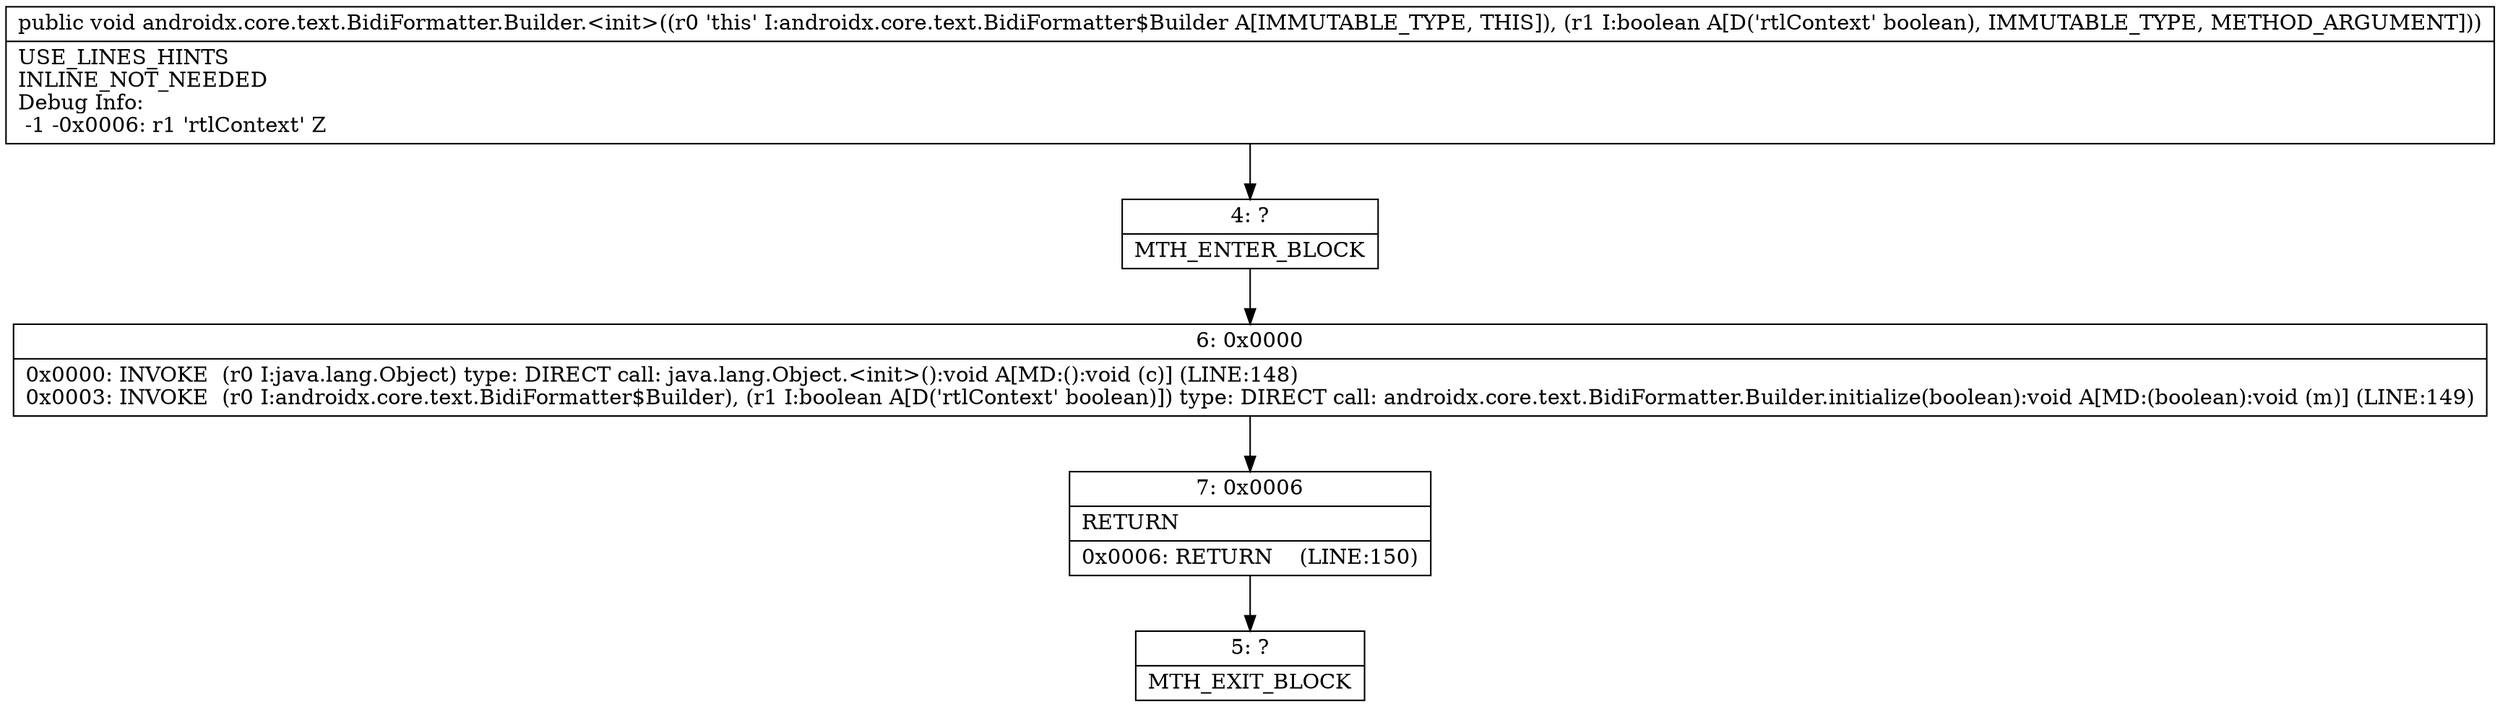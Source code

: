 digraph "CFG forandroidx.core.text.BidiFormatter.Builder.\<init\>(Z)V" {
Node_4 [shape=record,label="{4\:\ ?|MTH_ENTER_BLOCK\l}"];
Node_6 [shape=record,label="{6\:\ 0x0000|0x0000: INVOKE  (r0 I:java.lang.Object) type: DIRECT call: java.lang.Object.\<init\>():void A[MD:():void (c)] (LINE:148)\l0x0003: INVOKE  (r0 I:androidx.core.text.BidiFormatter$Builder), (r1 I:boolean A[D('rtlContext' boolean)]) type: DIRECT call: androidx.core.text.BidiFormatter.Builder.initialize(boolean):void A[MD:(boolean):void (m)] (LINE:149)\l}"];
Node_7 [shape=record,label="{7\:\ 0x0006|RETURN\l|0x0006: RETURN    (LINE:150)\l}"];
Node_5 [shape=record,label="{5\:\ ?|MTH_EXIT_BLOCK\l}"];
MethodNode[shape=record,label="{public void androidx.core.text.BidiFormatter.Builder.\<init\>((r0 'this' I:androidx.core.text.BidiFormatter$Builder A[IMMUTABLE_TYPE, THIS]), (r1 I:boolean A[D('rtlContext' boolean), IMMUTABLE_TYPE, METHOD_ARGUMENT]))  | USE_LINES_HINTS\lINLINE_NOT_NEEDED\lDebug Info:\l  \-1 \-0x0006: r1 'rtlContext' Z\l}"];
MethodNode -> Node_4;Node_4 -> Node_6;
Node_6 -> Node_7;
Node_7 -> Node_5;
}

